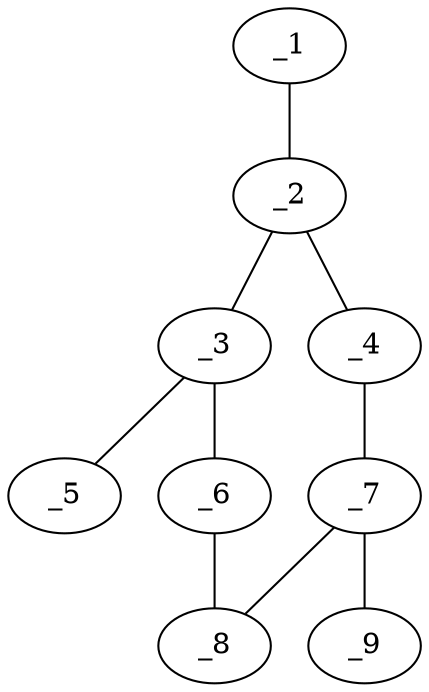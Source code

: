graph molid21412 {
	_1	 [charge=0,
		chem=1,
		symbol="C  ",
		x="3.7321",
		y="1.5"];
	_2	 [charge=0,
		chem=4,
		symbol="N  ",
		x="3.7321",
		y="0.5"];
	_1 -- _2	 [valence=1];
	_3	 [charge=0,
		chem=1,
		symbol="C  ",
		x="2.866",
		y=0];
	_2 -- _3	 [valence=1];
	_4	 [charge=0,
		chem=4,
		symbol="N  ",
		x="4.5981",
		y=0];
	_2 -- _4	 [valence=1];
	_5	 [charge=0,
		chem=2,
		symbol="O  ",
		x=2,
		y="0.5"];
	_3 -- _5	 [valence=2];
	_6	 [charge=0,
		chem=1,
		symbol="C  ",
		x="2.866",
		y="-1"];
	_3 -- _6	 [valence=1];
	_7	 [charge=0,
		chem=1,
		symbol="C  ",
		x="4.5981",
		y="-1"];
	_4 -- _7	 [valence=1];
	_8	 [charge=0,
		chem=1,
		symbol="C  ",
		x="3.732",
		y="-1.5"];
	_6 -- _8	 [valence=2];
	_7 -- _8	 [valence=1];
	_9	 [charge=0,
		chem=2,
		symbol="O  ",
		x="5.4641",
		y="-1.5"];
	_7 -- _9	 [valence=2];
}
